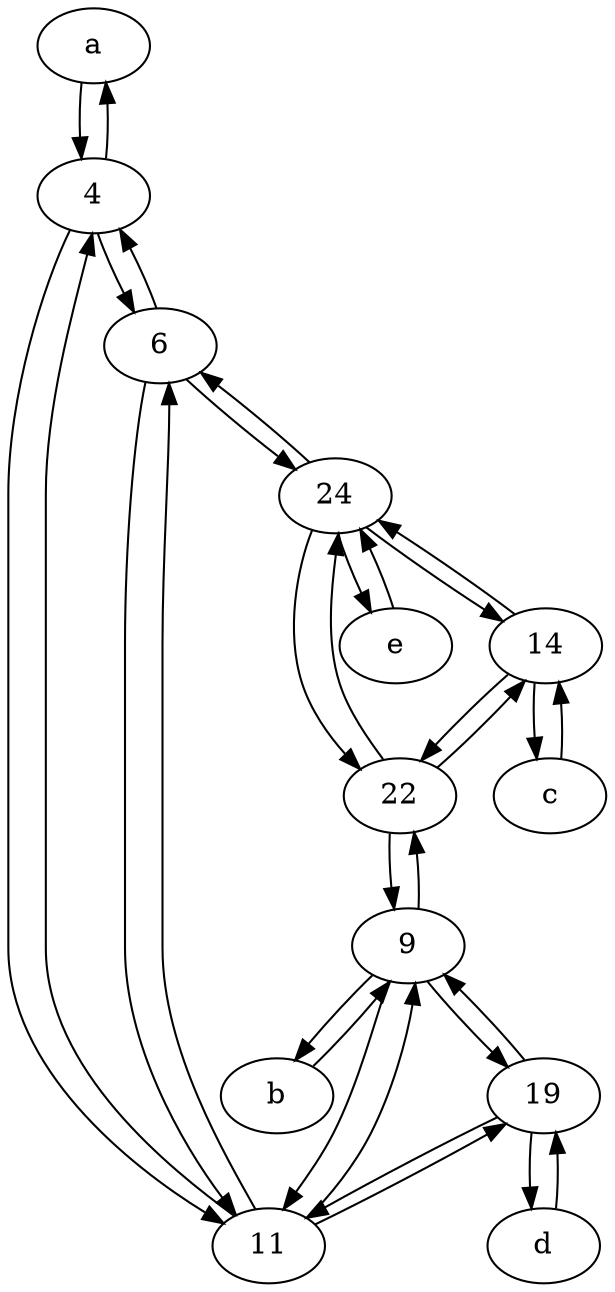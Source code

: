 digraph  {
	a [pos="40,10!"];
	9;
	19;
	24;
	d [pos="20,30!"];
	c [pos="20,10!"];
	e [pos="30,50!"];
	4;
	11;
	14;
	b [pos="50,20!"];
	6;
	22;
	14 -> c;
	19 -> d;
	11 -> 9;
	24 -> 14;
	11 -> 6;
	6 -> 11;
	6 -> 24;
	22 -> 9;
	d -> 19;
	14 -> 24;
	22 -> 24;
	4 -> 11;
	b -> 9;
	24 -> e;
	11 -> 4;
	9 -> 22;
	4 -> 6;
	19 -> 9;
	19 -> 11;
	9 -> 19;
	24 -> 6;
	14 -> 22;
	24 -> 22;
	4 -> a;
	a -> 4;
	9 -> b;
	e -> 24;
	6 -> 4;
	9 -> 11;
	c -> 14;
	11 -> 19;
	22 -> 14;

	}